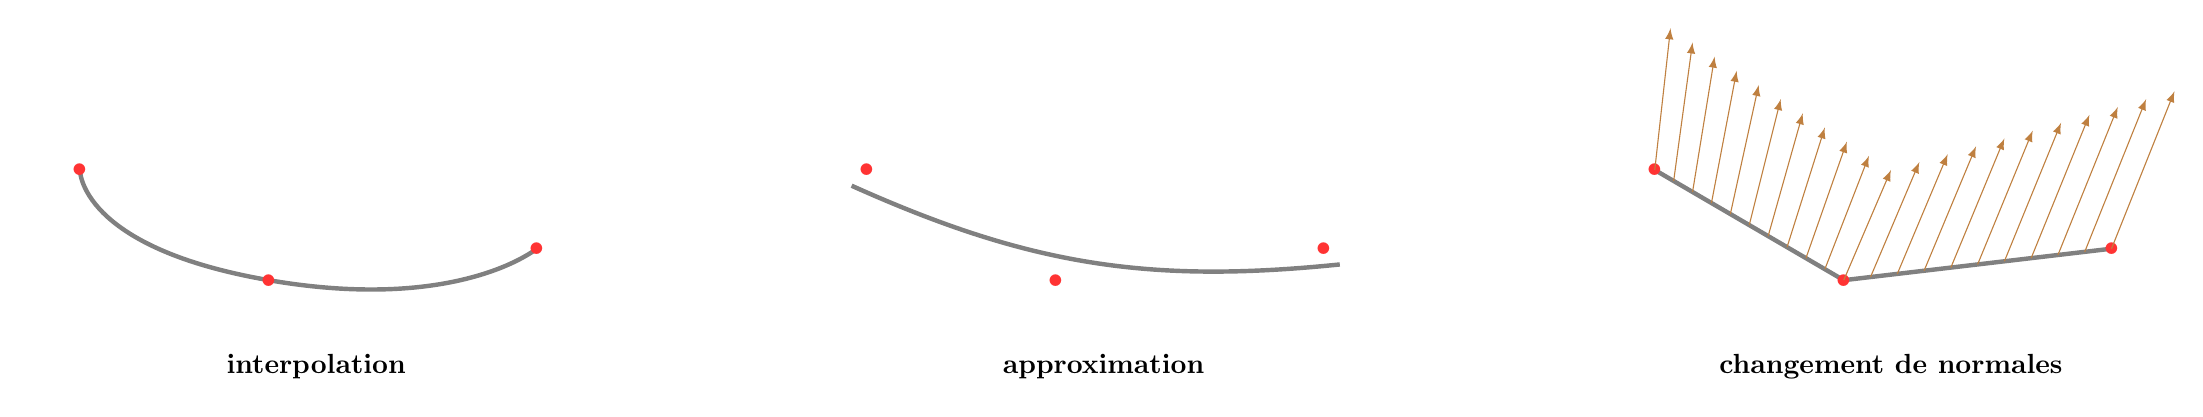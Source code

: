 ﻿\begin{tikzpicture}[scale=2]

\begin{scope}
\coordinate (P1) at (0,0.5);
\coordinate (P2) at (1.2,-0.2);
\coordinate (P3) at (2.9,0);

\draw[ultra thick, black!50]
 plot [smooth, tension=1.5] coordinates {  (P1) (P2) (P3)  }
;  
\foreach \i in {1,...,3}{
  \path (P\i) node[scale=4,red!80]{.};
}

\node at (1.5,-0.75) {\bf interpolation};
\end{scope}


\begin{scope}[xshift=5cm]
\coordinate (P1) at (0,0.5);
\coordinate (P2) at (1.2,-0.2);
\coordinate (P3) at (2.9,0);

\draw[ultra thick, black!50]
(-0.1,0.40) to[bend right=15] (3,-0.1)
;  
\foreach \i in {1,...,3}{
  \path (P\i) node[scale=4,red!80]{.};
}

\node at (1.5,-0.75) {\bf approximation};
\end{scope}

\begin{scope}[xshift=10cm]
\coordinate (P1) at (0,0.5);
\coordinate (P2) at (1.2,-0.2);
\coordinate (P3) at (2.9,0);

\draw[ultra thick, black!50]
(P1) -- (P2) -- (P3)
;  
\foreach \i in {1,...,3}{
  \path (P\i) node[scale=4,red!80]{.};
}

\foreach \t in {0,0.1,...,1.0}{
    \draw[-latex,thin, brown]
      ($(P1)!\t!(P2)$) -- ++ (0.1+0.2*\t,0.9-0.2*\t);
}

\foreach \t in {0,0.1,...,1.05}{
    \draw[-latex,thin, brown]
      ($(P2)!\t!(P3)$) -- ++ (0.3+0.1*\t,0.7+0.3*\t);
}

\node at (1.5,-0.75) {\bf changement de normales};
\end{scope}
\end{tikzpicture}